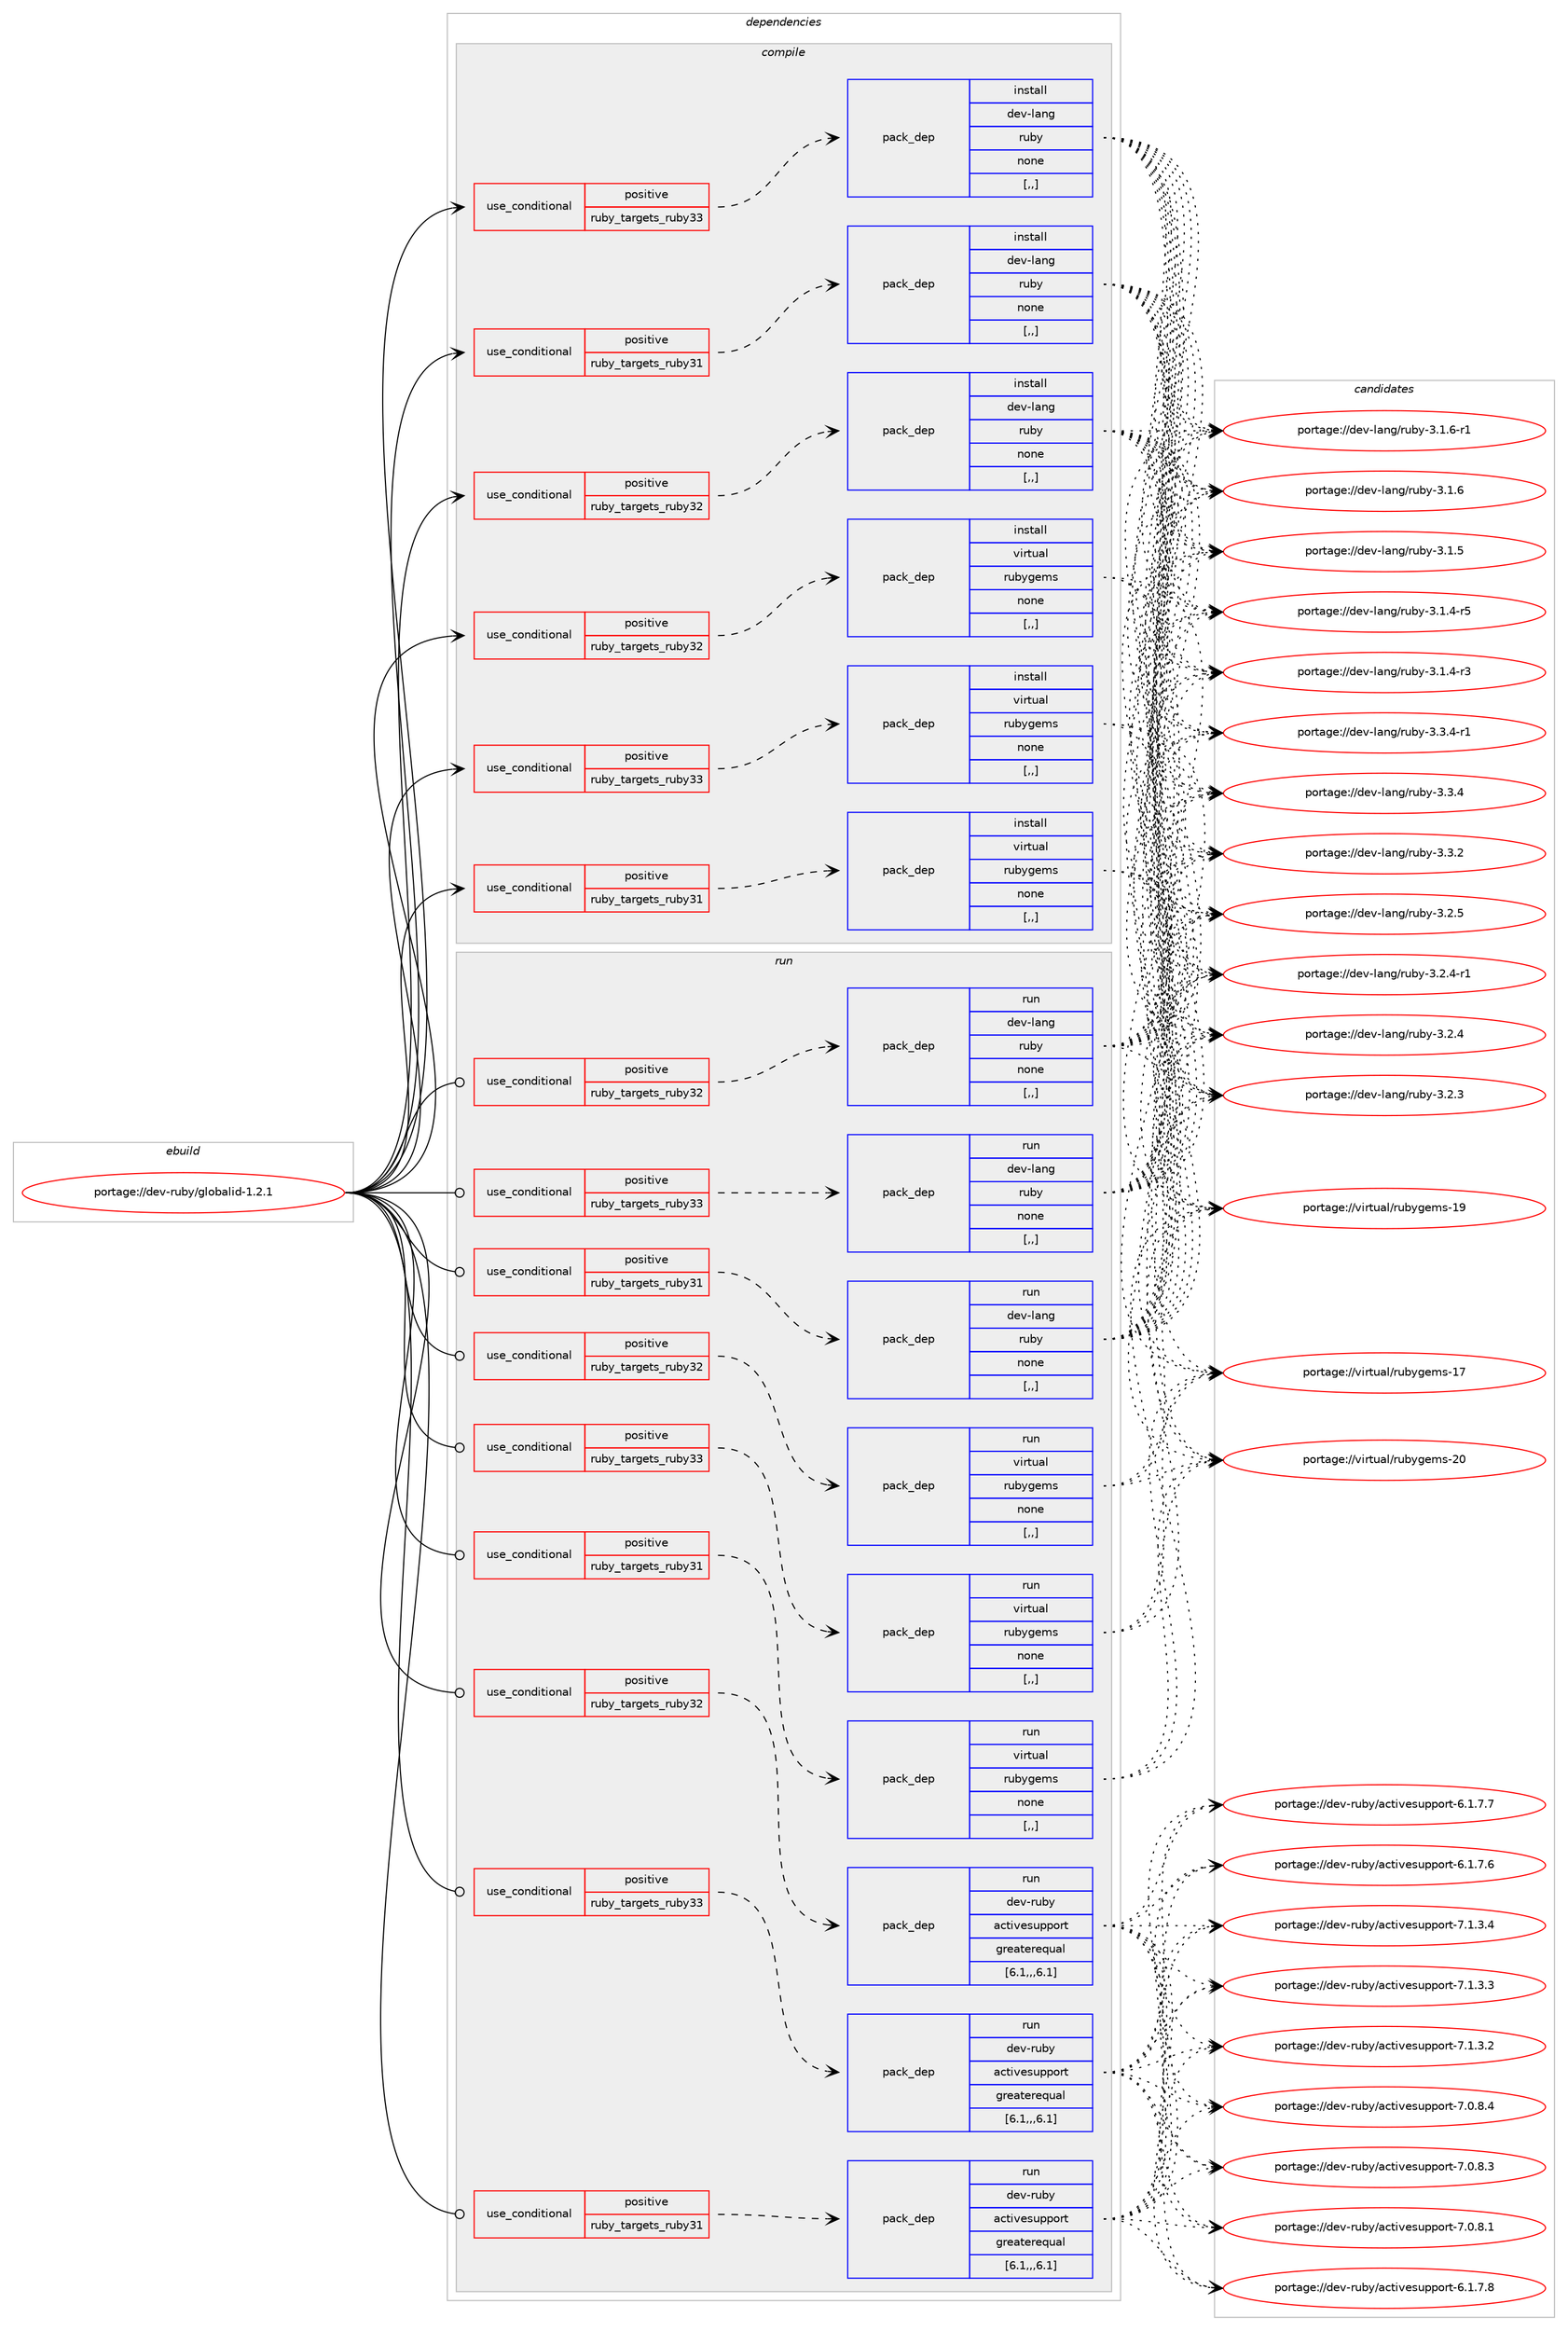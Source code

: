digraph prolog {

# *************
# Graph options
# *************

newrank=true;
concentrate=true;
compound=true;
graph [rankdir=LR,fontname=Helvetica,fontsize=10,ranksep=1.5];#, ranksep=2.5, nodesep=0.2];
edge  [arrowhead=vee];
node  [fontname=Helvetica,fontsize=10];

# **********
# The ebuild
# **********

subgraph cluster_leftcol {
color=gray;
label=<<i>ebuild</i>>;
id [label="portage://dev-ruby/globalid-1.2.1", color=red, width=4, href="../dev-ruby/globalid-1.2.1.svg"];
}

# ****************
# The dependencies
# ****************

subgraph cluster_midcol {
color=gray;
label=<<i>dependencies</i>>;
subgraph cluster_compile {
fillcolor="#eeeeee";
style=filled;
label=<<i>compile</i>>;
subgraph cond48316 {
dependency185042 [label=<<TABLE BORDER="0" CELLBORDER="1" CELLSPACING="0" CELLPADDING="4"><TR><TD ROWSPAN="3" CELLPADDING="10">use_conditional</TD></TR><TR><TD>positive</TD></TR><TR><TD>ruby_targets_ruby31</TD></TR></TABLE>>, shape=none, color=red];
subgraph pack135397 {
dependency185043 [label=<<TABLE BORDER="0" CELLBORDER="1" CELLSPACING="0" CELLPADDING="4" WIDTH="220"><TR><TD ROWSPAN="6" CELLPADDING="30">pack_dep</TD></TR><TR><TD WIDTH="110">install</TD></TR><TR><TD>dev-lang</TD></TR><TR><TD>ruby</TD></TR><TR><TD>none</TD></TR><TR><TD>[,,]</TD></TR></TABLE>>, shape=none, color=blue];
}
dependency185042:e -> dependency185043:w [weight=20,style="dashed",arrowhead="vee"];
}
id:e -> dependency185042:w [weight=20,style="solid",arrowhead="vee"];
subgraph cond48317 {
dependency185044 [label=<<TABLE BORDER="0" CELLBORDER="1" CELLSPACING="0" CELLPADDING="4"><TR><TD ROWSPAN="3" CELLPADDING="10">use_conditional</TD></TR><TR><TD>positive</TD></TR><TR><TD>ruby_targets_ruby31</TD></TR></TABLE>>, shape=none, color=red];
subgraph pack135398 {
dependency185045 [label=<<TABLE BORDER="0" CELLBORDER="1" CELLSPACING="0" CELLPADDING="4" WIDTH="220"><TR><TD ROWSPAN="6" CELLPADDING="30">pack_dep</TD></TR><TR><TD WIDTH="110">install</TD></TR><TR><TD>virtual</TD></TR><TR><TD>rubygems</TD></TR><TR><TD>none</TD></TR><TR><TD>[,,]</TD></TR></TABLE>>, shape=none, color=blue];
}
dependency185044:e -> dependency185045:w [weight=20,style="dashed",arrowhead="vee"];
}
id:e -> dependency185044:w [weight=20,style="solid",arrowhead="vee"];
subgraph cond48318 {
dependency185046 [label=<<TABLE BORDER="0" CELLBORDER="1" CELLSPACING="0" CELLPADDING="4"><TR><TD ROWSPAN="3" CELLPADDING="10">use_conditional</TD></TR><TR><TD>positive</TD></TR><TR><TD>ruby_targets_ruby32</TD></TR></TABLE>>, shape=none, color=red];
subgraph pack135399 {
dependency185047 [label=<<TABLE BORDER="0" CELLBORDER="1" CELLSPACING="0" CELLPADDING="4" WIDTH="220"><TR><TD ROWSPAN="6" CELLPADDING="30">pack_dep</TD></TR><TR><TD WIDTH="110">install</TD></TR><TR><TD>dev-lang</TD></TR><TR><TD>ruby</TD></TR><TR><TD>none</TD></TR><TR><TD>[,,]</TD></TR></TABLE>>, shape=none, color=blue];
}
dependency185046:e -> dependency185047:w [weight=20,style="dashed",arrowhead="vee"];
}
id:e -> dependency185046:w [weight=20,style="solid",arrowhead="vee"];
subgraph cond48319 {
dependency185048 [label=<<TABLE BORDER="0" CELLBORDER="1" CELLSPACING="0" CELLPADDING="4"><TR><TD ROWSPAN="3" CELLPADDING="10">use_conditional</TD></TR><TR><TD>positive</TD></TR><TR><TD>ruby_targets_ruby32</TD></TR></TABLE>>, shape=none, color=red];
subgraph pack135400 {
dependency185049 [label=<<TABLE BORDER="0" CELLBORDER="1" CELLSPACING="0" CELLPADDING="4" WIDTH="220"><TR><TD ROWSPAN="6" CELLPADDING="30">pack_dep</TD></TR><TR><TD WIDTH="110">install</TD></TR><TR><TD>virtual</TD></TR><TR><TD>rubygems</TD></TR><TR><TD>none</TD></TR><TR><TD>[,,]</TD></TR></TABLE>>, shape=none, color=blue];
}
dependency185048:e -> dependency185049:w [weight=20,style="dashed",arrowhead="vee"];
}
id:e -> dependency185048:w [weight=20,style="solid",arrowhead="vee"];
subgraph cond48320 {
dependency185050 [label=<<TABLE BORDER="0" CELLBORDER="1" CELLSPACING="0" CELLPADDING="4"><TR><TD ROWSPAN="3" CELLPADDING="10">use_conditional</TD></TR><TR><TD>positive</TD></TR><TR><TD>ruby_targets_ruby33</TD></TR></TABLE>>, shape=none, color=red];
subgraph pack135401 {
dependency185051 [label=<<TABLE BORDER="0" CELLBORDER="1" CELLSPACING="0" CELLPADDING="4" WIDTH="220"><TR><TD ROWSPAN="6" CELLPADDING="30">pack_dep</TD></TR><TR><TD WIDTH="110">install</TD></TR><TR><TD>dev-lang</TD></TR><TR><TD>ruby</TD></TR><TR><TD>none</TD></TR><TR><TD>[,,]</TD></TR></TABLE>>, shape=none, color=blue];
}
dependency185050:e -> dependency185051:w [weight=20,style="dashed",arrowhead="vee"];
}
id:e -> dependency185050:w [weight=20,style="solid",arrowhead="vee"];
subgraph cond48321 {
dependency185052 [label=<<TABLE BORDER="0" CELLBORDER="1" CELLSPACING="0" CELLPADDING="4"><TR><TD ROWSPAN="3" CELLPADDING="10">use_conditional</TD></TR><TR><TD>positive</TD></TR><TR><TD>ruby_targets_ruby33</TD></TR></TABLE>>, shape=none, color=red];
subgraph pack135402 {
dependency185053 [label=<<TABLE BORDER="0" CELLBORDER="1" CELLSPACING="0" CELLPADDING="4" WIDTH="220"><TR><TD ROWSPAN="6" CELLPADDING="30">pack_dep</TD></TR><TR><TD WIDTH="110">install</TD></TR><TR><TD>virtual</TD></TR><TR><TD>rubygems</TD></TR><TR><TD>none</TD></TR><TR><TD>[,,]</TD></TR></TABLE>>, shape=none, color=blue];
}
dependency185052:e -> dependency185053:w [weight=20,style="dashed",arrowhead="vee"];
}
id:e -> dependency185052:w [weight=20,style="solid",arrowhead="vee"];
}
subgraph cluster_compileandrun {
fillcolor="#eeeeee";
style=filled;
label=<<i>compile and run</i>>;
}
subgraph cluster_run {
fillcolor="#eeeeee";
style=filled;
label=<<i>run</i>>;
subgraph cond48322 {
dependency185054 [label=<<TABLE BORDER="0" CELLBORDER="1" CELLSPACING="0" CELLPADDING="4"><TR><TD ROWSPAN="3" CELLPADDING="10">use_conditional</TD></TR><TR><TD>positive</TD></TR><TR><TD>ruby_targets_ruby31</TD></TR></TABLE>>, shape=none, color=red];
subgraph pack135403 {
dependency185055 [label=<<TABLE BORDER="0" CELLBORDER="1" CELLSPACING="0" CELLPADDING="4" WIDTH="220"><TR><TD ROWSPAN="6" CELLPADDING="30">pack_dep</TD></TR><TR><TD WIDTH="110">run</TD></TR><TR><TD>dev-lang</TD></TR><TR><TD>ruby</TD></TR><TR><TD>none</TD></TR><TR><TD>[,,]</TD></TR></TABLE>>, shape=none, color=blue];
}
dependency185054:e -> dependency185055:w [weight=20,style="dashed",arrowhead="vee"];
}
id:e -> dependency185054:w [weight=20,style="solid",arrowhead="odot"];
subgraph cond48323 {
dependency185056 [label=<<TABLE BORDER="0" CELLBORDER="1" CELLSPACING="0" CELLPADDING="4"><TR><TD ROWSPAN="3" CELLPADDING="10">use_conditional</TD></TR><TR><TD>positive</TD></TR><TR><TD>ruby_targets_ruby31</TD></TR></TABLE>>, shape=none, color=red];
subgraph pack135404 {
dependency185057 [label=<<TABLE BORDER="0" CELLBORDER="1" CELLSPACING="0" CELLPADDING="4" WIDTH="220"><TR><TD ROWSPAN="6" CELLPADDING="30">pack_dep</TD></TR><TR><TD WIDTH="110">run</TD></TR><TR><TD>dev-ruby</TD></TR><TR><TD>activesupport</TD></TR><TR><TD>greaterequal</TD></TR><TR><TD>[6.1,,,6.1]</TD></TR></TABLE>>, shape=none, color=blue];
}
dependency185056:e -> dependency185057:w [weight=20,style="dashed",arrowhead="vee"];
}
id:e -> dependency185056:w [weight=20,style="solid",arrowhead="odot"];
subgraph cond48324 {
dependency185058 [label=<<TABLE BORDER="0" CELLBORDER="1" CELLSPACING="0" CELLPADDING="4"><TR><TD ROWSPAN="3" CELLPADDING="10">use_conditional</TD></TR><TR><TD>positive</TD></TR><TR><TD>ruby_targets_ruby31</TD></TR></TABLE>>, shape=none, color=red];
subgraph pack135405 {
dependency185059 [label=<<TABLE BORDER="0" CELLBORDER="1" CELLSPACING="0" CELLPADDING="4" WIDTH="220"><TR><TD ROWSPAN="6" CELLPADDING="30">pack_dep</TD></TR><TR><TD WIDTH="110">run</TD></TR><TR><TD>virtual</TD></TR><TR><TD>rubygems</TD></TR><TR><TD>none</TD></TR><TR><TD>[,,]</TD></TR></TABLE>>, shape=none, color=blue];
}
dependency185058:e -> dependency185059:w [weight=20,style="dashed",arrowhead="vee"];
}
id:e -> dependency185058:w [weight=20,style="solid",arrowhead="odot"];
subgraph cond48325 {
dependency185060 [label=<<TABLE BORDER="0" CELLBORDER="1" CELLSPACING="0" CELLPADDING="4"><TR><TD ROWSPAN="3" CELLPADDING="10">use_conditional</TD></TR><TR><TD>positive</TD></TR><TR><TD>ruby_targets_ruby32</TD></TR></TABLE>>, shape=none, color=red];
subgraph pack135406 {
dependency185061 [label=<<TABLE BORDER="0" CELLBORDER="1" CELLSPACING="0" CELLPADDING="4" WIDTH="220"><TR><TD ROWSPAN="6" CELLPADDING="30">pack_dep</TD></TR><TR><TD WIDTH="110">run</TD></TR><TR><TD>dev-lang</TD></TR><TR><TD>ruby</TD></TR><TR><TD>none</TD></TR><TR><TD>[,,]</TD></TR></TABLE>>, shape=none, color=blue];
}
dependency185060:e -> dependency185061:w [weight=20,style="dashed",arrowhead="vee"];
}
id:e -> dependency185060:w [weight=20,style="solid",arrowhead="odot"];
subgraph cond48326 {
dependency185062 [label=<<TABLE BORDER="0" CELLBORDER="1" CELLSPACING="0" CELLPADDING="4"><TR><TD ROWSPAN="3" CELLPADDING="10">use_conditional</TD></TR><TR><TD>positive</TD></TR><TR><TD>ruby_targets_ruby32</TD></TR></TABLE>>, shape=none, color=red];
subgraph pack135407 {
dependency185063 [label=<<TABLE BORDER="0" CELLBORDER="1" CELLSPACING="0" CELLPADDING="4" WIDTH="220"><TR><TD ROWSPAN="6" CELLPADDING="30">pack_dep</TD></TR><TR><TD WIDTH="110">run</TD></TR><TR><TD>dev-ruby</TD></TR><TR><TD>activesupport</TD></TR><TR><TD>greaterequal</TD></TR><TR><TD>[6.1,,,6.1]</TD></TR></TABLE>>, shape=none, color=blue];
}
dependency185062:e -> dependency185063:w [weight=20,style="dashed",arrowhead="vee"];
}
id:e -> dependency185062:w [weight=20,style="solid",arrowhead="odot"];
subgraph cond48327 {
dependency185064 [label=<<TABLE BORDER="0" CELLBORDER="1" CELLSPACING="0" CELLPADDING="4"><TR><TD ROWSPAN="3" CELLPADDING="10">use_conditional</TD></TR><TR><TD>positive</TD></TR><TR><TD>ruby_targets_ruby32</TD></TR></TABLE>>, shape=none, color=red];
subgraph pack135408 {
dependency185065 [label=<<TABLE BORDER="0" CELLBORDER="1" CELLSPACING="0" CELLPADDING="4" WIDTH="220"><TR><TD ROWSPAN="6" CELLPADDING="30">pack_dep</TD></TR><TR><TD WIDTH="110">run</TD></TR><TR><TD>virtual</TD></TR><TR><TD>rubygems</TD></TR><TR><TD>none</TD></TR><TR><TD>[,,]</TD></TR></TABLE>>, shape=none, color=blue];
}
dependency185064:e -> dependency185065:w [weight=20,style="dashed",arrowhead="vee"];
}
id:e -> dependency185064:w [weight=20,style="solid",arrowhead="odot"];
subgraph cond48328 {
dependency185066 [label=<<TABLE BORDER="0" CELLBORDER="1" CELLSPACING="0" CELLPADDING="4"><TR><TD ROWSPAN="3" CELLPADDING="10">use_conditional</TD></TR><TR><TD>positive</TD></TR><TR><TD>ruby_targets_ruby33</TD></TR></TABLE>>, shape=none, color=red];
subgraph pack135409 {
dependency185067 [label=<<TABLE BORDER="0" CELLBORDER="1" CELLSPACING="0" CELLPADDING="4" WIDTH="220"><TR><TD ROWSPAN="6" CELLPADDING="30">pack_dep</TD></TR><TR><TD WIDTH="110">run</TD></TR><TR><TD>dev-lang</TD></TR><TR><TD>ruby</TD></TR><TR><TD>none</TD></TR><TR><TD>[,,]</TD></TR></TABLE>>, shape=none, color=blue];
}
dependency185066:e -> dependency185067:w [weight=20,style="dashed",arrowhead="vee"];
}
id:e -> dependency185066:w [weight=20,style="solid",arrowhead="odot"];
subgraph cond48329 {
dependency185068 [label=<<TABLE BORDER="0" CELLBORDER="1" CELLSPACING="0" CELLPADDING="4"><TR><TD ROWSPAN="3" CELLPADDING="10">use_conditional</TD></TR><TR><TD>positive</TD></TR><TR><TD>ruby_targets_ruby33</TD></TR></TABLE>>, shape=none, color=red];
subgraph pack135410 {
dependency185069 [label=<<TABLE BORDER="0" CELLBORDER="1" CELLSPACING="0" CELLPADDING="4" WIDTH="220"><TR><TD ROWSPAN="6" CELLPADDING="30">pack_dep</TD></TR><TR><TD WIDTH="110">run</TD></TR><TR><TD>dev-ruby</TD></TR><TR><TD>activesupport</TD></TR><TR><TD>greaterequal</TD></TR><TR><TD>[6.1,,,6.1]</TD></TR></TABLE>>, shape=none, color=blue];
}
dependency185068:e -> dependency185069:w [weight=20,style="dashed",arrowhead="vee"];
}
id:e -> dependency185068:w [weight=20,style="solid",arrowhead="odot"];
subgraph cond48330 {
dependency185070 [label=<<TABLE BORDER="0" CELLBORDER="1" CELLSPACING="0" CELLPADDING="4"><TR><TD ROWSPAN="3" CELLPADDING="10">use_conditional</TD></TR><TR><TD>positive</TD></TR><TR><TD>ruby_targets_ruby33</TD></TR></TABLE>>, shape=none, color=red];
subgraph pack135411 {
dependency185071 [label=<<TABLE BORDER="0" CELLBORDER="1" CELLSPACING="0" CELLPADDING="4" WIDTH="220"><TR><TD ROWSPAN="6" CELLPADDING="30">pack_dep</TD></TR><TR><TD WIDTH="110">run</TD></TR><TR><TD>virtual</TD></TR><TR><TD>rubygems</TD></TR><TR><TD>none</TD></TR><TR><TD>[,,]</TD></TR></TABLE>>, shape=none, color=blue];
}
dependency185070:e -> dependency185071:w [weight=20,style="dashed",arrowhead="vee"];
}
id:e -> dependency185070:w [weight=20,style="solid",arrowhead="odot"];
}
}

# **************
# The candidates
# **************

subgraph cluster_choices {
rank=same;
color=gray;
label=<<i>candidates</i>>;

subgraph choice135397 {
color=black;
nodesep=1;
choice100101118451089711010347114117981214551465146524511449 [label="portage://dev-lang/ruby-3.3.4-r1", color=red, width=4,href="../dev-lang/ruby-3.3.4-r1.svg"];
choice10010111845108971101034711411798121455146514652 [label="portage://dev-lang/ruby-3.3.4", color=red, width=4,href="../dev-lang/ruby-3.3.4.svg"];
choice10010111845108971101034711411798121455146514650 [label="portage://dev-lang/ruby-3.3.2", color=red, width=4,href="../dev-lang/ruby-3.3.2.svg"];
choice10010111845108971101034711411798121455146504653 [label="portage://dev-lang/ruby-3.2.5", color=red, width=4,href="../dev-lang/ruby-3.2.5.svg"];
choice100101118451089711010347114117981214551465046524511449 [label="portage://dev-lang/ruby-3.2.4-r1", color=red, width=4,href="../dev-lang/ruby-3.2.4-r1.svg"];
choice10010111845108971101034711411798121455146504652 [label="portage://dev-lang/ruby-3.2.4", color=red, width=4,href="../dev-lang/ruby-3.2.4.svg"];
choice10010111845108971101034711411798121455146504651 [label="portage://dev-lang/ruby-3.2.3", color=red, width=4,href="../dev-lang/ruby-3.2.3.svg"];
choice100101118451089711010347114117981214551464946544511449 [label="portage://dev-lang/ruby-3.1.6-r1", color=red, width=4,href="../dev-lang/ruby-3.1.6-r1.svg"];
choice10010111845108971101034711411798121455146494654 [label="portage://dev-lang/ruby-3.1.6", color=red, width=4,href="../dev-lang/ruby-3.1.6.svg"];
choice10010111845108971101034711411798121455146494653 [label="portage://dev-lang/ruby-3.1.5", color=red, width=4,href="../dev-lang/ruby-3.1.5.svg"];
choice100101118451089711010347114117981214551464946524511453 [label="portage://dev-lang/ruby-3.1.4-r5", color=red, width=4,href="../dev-lang/ruby-3.1.4-r5.svg"];
choice100101118451089711010347114117981214551464946524511451 [label="portage://dev-lang/ruby-3.1.4-r3", color=red, width=4,href="../dev-lang/ruby-3.1.4-r3.svg"];
dependency185043:e -> choice100101118451089711010347114117981214551465146524511449:w [style=dotted,weight="100"];
dependency185043:e -> choice10010111845108971101034711411798121455146514652:w [style=dotted,weight="100"];
dependency185043:e -> choice10010111845108971101034711411798121455146514650:w [style=dotted,weight="100"];
dependency185043:e -> choice10010111845108971101034711411798121455146504653:w [style=dotted,weight="100"];
dependency185043:e -> choice100101118451089711010347114117981214551465046524511449:w [style=dotted,weight="100"];
dependency185043:e -> choice10010111845108971101034711411798121455146504652:w [style=dotted,weight="100"];
dependency185043:e -> choice10010111845108971101034711411798121455146504651:w [style=dotted,weight="100"];
dependency185043:e -> choice100101118451089711010347114117981214551464946544511449:w [style=dotted,weight="100"];
dependency185043:e -> choice10010111845108971101034711411798121455146494654:w [style=dotted,weight="100"];
dependency185043:e -> choice10010111845108971101034711411798121455146494653:w [style=dotted,weight="100"];
dependency185043:e -> choice100101118451089711010347114117981214551464946524511453:w [style=dotted,weight="100"];
dependency185043:e -> choice100101118451089711010347114117981214551464946524511451:w [style=dotted,weight="100"];
}
subgraph choice135398 {
color=black;
nodesep=1;
choice118105114116117971084711411798121103101109115455048 [label="portage://virtual/rubygems-20", color=red, width=4,href="../virtual/rubygems-20.svg"];
choice118105114116117971084711411798121103101109115454957 [label="portage://virtual/rubygems-19", color=red, width=4,href="../virtual/rubygems-19.svg"];
choice118105114116117971084711411798121103101109115454955 [label="portage://virtual/rubygems-17", color=red, width=4,href="../virtual/rubygems-17.svg"];
dependency185045:e -> choice118105114116117971084711411798121103101109115455048:w [style=dotted,weight="100"];
dependency185045:e -> choice118105114116117971084711411798121103101109115454957:w [style=dotted,weight="100"];
dependency185045:e -> choice118105114116117971084711411798121103101109115454955:w [style=dotted,weight="100"];
}
subgraph choice135399 {
color=black;
nodesep=1;
choice100101118451089711010347114117981214551465146524511449 [label="portage://dev-lang/ruby-3.3.4-r1", color=red, width=4,href="../dev-lang/ruby-3.3.4-r1.svg"];
choice10010111845108971101034711411798121455146514652 [label="portage://dev-lang/ruby-3.3.4", color=red, width=4,href="../dev-lang/ruby-3.3.4.svg"];
choice10010111845108971101034711411798121455146514650 [label="portage://dev-lang/ruby-3.3.2", color=red, width=4,href="../dev-lang/ruby-3.3.2.svg"];
choice10010111845108971101034711411798121455146504653 [label="portage://dev-lang/ruby-3.2.5", color=red, width=4,href="../dev-lang/ruby-3.2.5.svg"];
choice100101118451089711010347114117981214551465046524511449 [label="portage://dev-lang/ruby-3.2.4-r1", color=red, width=4,href="../dev-lang/ruby-3.2.4-r1.svg"];
choice10010111845108971101034711411798121455146504652 [label="portage://dev-lang/ruby-3.2.4", color=red, width=4,href="../dev-lang/ruby-3.2.4.svg"];
choice10010111845108971101034711411798121455146504651 [label="portage://dev-lang/ruby-3.2.3", color=red, width=4,href="../dev-lang/ruby-3.2.3.svg"];
choice100101118451089711010347114117981214551464946544511449 [label="portage://dev-lang/ruby-3.1.6-r1", color=red, width=4,href="../dev-lang/ruby-3.1.6-r1.svg"];
choice10010111845108971101034711411798121455146494654 [label="portage://dev-lang/ruby-3.1.6", color=red, width=4,href="../dev-lang/ruby-3.1.6.svg"];
choice10010111845108971101034711411798121455146494653 [label="portage://dev-lang/ruby-3.1.5", color=red, width=4,href="../dev-lang/ruby-3.1.5.svg"];
choice100101118451089711010347114117981214551464946524511453 [label="portage://dev-lang/ruby-3.1.4-r5", color=red, width=4,href="../dev-lang/ruby-3.1.4-r5.svg"];
choice100101118451089711010347114117981214551464946524511451 [label="portage://dev-lang/ruby-3.1.4-r3", color=red, width=4,href="../dev-lang/ruby-3.1.4-r3.svg"];
dependency185047:e -> choice100101118451089711010347114117981214551465146524511449:w [style=dotted,weight="100"];
dependency185047:e -> choice10010111845108971101034711411798121455146514652:w [style=dotted,weight="100"];
dependency185047:e -> choice10010111845108971101034711411798121455146514650:w [style=dotted,weight="100"];
dependency185047:e -> choice10010111845108971101034711411798121455146504653:w [style=dotted,weight="100"];
dependency185047:e -> choice100101118451089711010347114117981214551465046524511449:w [style=dotted,weight="100"];
dependency185047:e -> choice10010111845108971101034711411798121455146504652:w [style=dotted,weight="100"];
dependency185047:e -> choice10010111845108971101034711411798121455146504651:w [style=dotted,weight="100"];
dependency185047:e -> choice100101118451089711010347114117981214551464946544511449:w [style=dotted,weight="100"];
dependency185047:e -> choice10010111845108971101034711411798121455146494654:w [style=dotted,weight="100"];
dependency185047:e -> choice10010111845108971101034711411798121455146494653:w [style=dotted,weight="100"];
dependency185047:e -> choice100101118451089711010347114117981214551464946524511453:w [style=dotted,weight="100"];
dependency185047:e -> choice100101118451089711010347114117981214551464946524511451:w [style=dotted,weight="100"];
}
subgraph choice135400 {
color=black;
nodesep=1;
choice118105114116117971084711411798121103101109115455048 [label="portage://virtual/rubygems-20", color=red, width=4,href="../virtual/rubygems-20.svg"];
choice118105114116117971084711411798121103101109115454957 [label="portage://virtual/rubygems-19", color=red, width=4,href="../virtual/rubygems-19.svg"];
choice118105114116117971084711411798121103101109115454955 [label="portage://virtual/rubygems-17", color=red, width=4,href="../virtual/rubygems-17.svg"];
dependency185049:e -> choice118105114116117971084711411798121103101109115455048:w [style=dotted,weight="100"];
dependency185049:e -> choice118105114116117971084711411798121103101109115454957:w [style=dotted,weight="100"];
dependency185049:e -> choice118105114116117971084711411798121103101109115454955:w [style=dotted,weight="100"];
}
subgraph choice135401 {
color=black;
nodesep=1;
choice100101118451089711010347114117981214551465146524511449 [label="portage://dev-lang/ruby-3.3.4-r1", color=red, width=4,href="../dev-lang/ruby-3.3.4-r1.svg"];
choice10010111845108971101034711411798121455146514652 [label="portage://dev-lang/ruby-3.3.4", color=red, width=4,href="../dev-lang/ruby-3.3.4.svg"];
choice10010111845108971101034711411798121455146514650 [label="portage://dev-lang/ruby-3.3.2", color=red, width=4,href="../dev-lang/ruby-3.3.2.svg"];
choice10010111845108971101034711411798121455146504653 [label="portage://dev-lang/ruby-3.2.5", color=red, width=4,href="../dev-lang/ruby-3.2.5.svg"];
choice100101118451089711010347114117981214551465046524511449 [label="portage://dev-lang/ruby-3.2.4-r1", color=red, width=4,href="../dev-lang/ruby-3.2.4-r1.svg"];
choice10010111845108971101034711411798121455146504652 [label="portage://dev-lang/ruby-3.2.4", color=red, width=4,href="../dev-lang/ruby-3.2.4.svg"];
choice10010111845108971101034711411798121455146504651 [label="portage://dev-lang/ruby-3.2.3", color=red, width=4,href="../dev-lang/ruby-3.2.3.svg"];
choice100101118451089711010347114117981214551464946544511449 [label="portage://dev-lang/ruby-3.1.6-r1", color=red, width=4,href="../dev-lang/ruby-3.1.6-r1.svg"];
choice10010111845108971101034711411798121455146494654 [label="portage://dev-lang/ruby-3.1.6", color=red, width=4,href="../dev-lang/ruby-3.1.6.svg"];
choice10010111845108971101034711411798121455146494653 [label="portage://dev-lang/ruby-3.1.5", color=red, width=4,href="../dev-lang/ruby-3.1.5.svg"];
choice100101118451089711010347114117981214551464946524511453 [label="portage://dev-lang/ruby-3.1.4-r5", color=red, width=4,href="../dev-lang/ruby-3.1.4-r5.svg"];
choice100101118451089711010347114117981214551464946524511451 [label="portage://dev-lang/ruby-3.1.4-r3", color=red, width=4,href="../dev-lang/ruby-3.1.4-r3.svg"];
dependency185051:e -> choice100101118451089711010347114117981214551465146524511449:w [style=dotted,weight="100"];
dependency185051:e -> choice10010111845108971101034711411798121455146514652:w [style=dotted,weight="100"];
dependency185051:e -> choice10010111845108971101034711411798121455146514650:w [style=dotted,weight="100"];
dependency185051:e -> choice10010111845108971101034711411798121455146504653:w [style=dotted,weight="100"];
dependency185051:e -> choice100101118451089711010347114117981214551465046524511449:w [style=dotted,weight="100"];
dependency185051:e -> choice10010111845108971101034711411798121455146504652:w [style=dotted,weight="100"];
dependency185051:e -> choice10010111845108971101034711411798121455146504651:w [style=dotted,weight="100"];
dependency185051:e -> choice100101118451089711010347114117981214551464946544511449:w [style=dotted,weight="100"];
dependency185051:e -> choice10010111845108971101034711411798121455146494654:w [style=dotted,weight="100"];
dependency185051:e -> choice10010111845108971101034711411798121455146494653:w [style=dotted,weight="100"];
dependency185051:e -> choice100101118451089711010347114117981214551464946524511453:w [style=dotted,weight="100"];
dependency185051:e -> choice100101118451089711010347114117981214551464946524511451:w [style=dotted,weight="100"];
}
subgraph choice135402 {
color=black;
nodesep=1;
choice118105114116117971084711411798121103101109115455048 [label="portage://virtual/rubygems-20", color=red, width=4,href="../virtual/rubygems-20.svg"];
choice118105114116117971084711411798121103101109115454957 [label="portage://virtual/rubygems-19", color=red, width=4,href="../virtual/rubygems-19.svg"];
choice118105114116117971084711411798121103101109115454955 [label="portage://virtual/rubygems-17", color=red, width=4,href="../virtual/rubygems-17.svg"];
dependency185053:e -> choice118105114116117971084711411798121103101109115455048:w [style=dotted,weight="100"];
dependency185053:e -> choice118105114116117971084711411798121103101109115454957:w [style=dotted,weight="100"];
dependency185053:e -> choice118105114116117971084711411798121103101109115454955:w [style=dotted,weight="100"];
}
subgraph choice135403 {
color=black;
nodesep=1;
choice100101118451089711010347114117981214551465146524511449 [label="portage://dev-lang/ruby-3.3.4-r1", color=red, width=4,href="../dev-lang/ruby-3.3.4-r1.svg"];
choice10010111845108971101034711411798121455146514652 [label="portage://dev-lang/ruby-3.3.4", color=red, width=4,href="../dev-lang/ruby-3.3.4.svg"];
choice10010111845108971101034711411798121455146514650 [label="portage://dev-lang/ruby-3.3.2", color=red, width=4,href="../dev-lang/ruby-3.3.2.svg"];
choice10010111845108971101034711411798121455146504653 [label="portage://dev-lang/ruby-3.2.5", color=red, width=4,href="../dev-lang/ruby-3.2.5.svg"];
choice100101118451089711010347114117981214551465046524511449 [label="portage://dev-lang/ruby-3.2.4-r1", color=red, width=4,href="../dev-lang/ruby-3.2.4-r1.svg"];
choice10010111845108971101034711411798121455146504652 [label="portage://dev-lang/ruby-3.2.4", color=red, width=4,href="../dev-lang/ruby-3.2.4.svg"];
choice10010111845108971101034711411798121455146504651 [label="portage://dev-lang/ruby-3.2.3", color=red, width=4,href="../dev-lang/ruby-3.2.3.svg"];
choice100101118451089711010347114117981214551464946544511449 [label="portage://dev-lang/ruby-3.1.6-r1", color=red, width=4,href="../dev-lang/ruby-3.1.6-r1.svg"];
choice10010111845108971101034711411798121455146494654 [label="portage://dev-lang/ruby-3.1.6", color=red, width=4,href="../dev-lang/ruby-3.1.6.svg"];
choice10010111845108971101034711411798121455146494653 [label="portage://dev-lang/ruby-3.1.5", color=red, width=4,href="../dev-lang/ruby-3.1.5.svg"];
choice100101118451089711010347114117981214551464946524511453 [label="portage://dev-lang/ruby-3.1.4-r5", color=red, width=4,href="../dev-lang/ruby-3.1.4-r5.svg"];
choice100101118451089711010347114117981214551464946524511451 [label="portage://dev-lang/ruby-3.1.4-r3", color=red, width=4,href="../dev-lang/ruby-3.1.4-r3.svg"];
dependency185055:e -> choice100101118451089711010347114117981214551465146524511449:w [style=dotted,weight="100"];
dependency185055:e -> choice10010111845108971101034711411798121455146514652:w [style=dotted,weight="100"];
dependency185055:e -> choice10010111845108971101034711411798121455146514650:w [style=dotted,weight="100"];
dependency185055:e -> choice10010111845108971101034711411798121455146504653:w [style=dotted,weight="100"];
dependency185055:e -> choice100101118451089711010347114117981214551465046524511449:w [style=dotted,weight="100"];
dependency185055:e -> choice10010111845108971101034711411798121455146504652:w [style=dotted,weight="100"];
dependency185055:e -> choice10010111845108971101034711411798121455146504651:w [style=dotted,weight="100"];
dependency185055:e -> choice100101118451089711010347114117981214551464946544511449:w [style=dotted,weight="100"];
dependency185055:e -> choice10010111845108971101034711411798121455146494654:w [style=dotted,weight="100"];
dependency185055:e -> choice10010111845108971101034711411798121455146494653:w [style=dotted,weight="100"];
dependency185055:e -> choice100101118451089711010347114117981214551464946524511453:w [style=dotted,weight="100"];
dependency185055:e -> choice100101118451089711010347114117981214551464946524511451:w [style=dotted,weight="100"];
}
subgraph choice135404 {
color=black;
nodesep=1;
choice10010111845114117981214797991161051181011151171121121111141164555464946514652 [label="portage://dev-ruby/activesupport-7.1.3.4", color=red, width=4,href="../dev-ruby/activesupport-7.1.3.4.svg"];
choice10010111845114117981214797991161051181011151171121121111141164555464946514651 [label="portage://dev-ruby/activesupport-7.1.3.3", color=red, width=4,href="../dev-ruby/activesupport-7.1.3.3.svg"];
choice10010111845114117981214797991161051181011151171121121111141164555464946514650 [label="portage://dev-ruby/activesupport-7.1.3.2", color=red, width=4,href="../dev-ruby/activesupport-7.1.3.2.svg"];
choice10010111845114117981214797991161051181011151171121121111141164555464846564652 [label="portage://dev-ruby/activesupport-7.0.8.4", color=red, width=4,href="../dev-ruby/activesupport-7.0.8.4.svg"];
choice10010111845114117981214797991161051181011151171121121111141164555464846564651 [label="portage://dev-ruby/activesupport-7.0.8.3", color=red, width=4,href="../dev-ruby/activesupport-7.0.8.3.svg"];
choice10010111845114117981214797991161051181011151171121121111141164555464846564649 [label="portage://dev-ruby/activesupport-7.0.8.1", color=red, width=4,href="../dev-ruby/activesupport-7.0.8.1.svg"];
choice10010111845114117981214797991161051181011151171121121111141164554464946554656 [label="portage://dev-ruby/activesupport-6.1.7.8", color=red, width=4,href="../dev-ruby/activesupport-6.1.7.8.svg"];
choice10010111845114117981214797991161051181011151171121121111141164554464946554655 [label="portage://dev-ruby/activesupport-6.1.7.7", color=red, width=4,href="../dev-ruby/activesupport-6.1.7.7.svg"];
choice10010111845114117981214797991161051181011151171121121111141164554464946554654 [label="portage://dev-ruby/activesupport-6.1.7.6", color=red, width=4,href="../dev-ruby/activesupport-6.1.7.6.svg"];
dependency185057:e -> choice10010111845114117981214797991161051181011151171121121111141164555464946514652:w [style=dotted,weight="100"];
dependency185057:e -> choice10010111845114117981214797991161051181011151171121121111141164555464946514651:w [style=dotted,weight="100"];
dependency185057:e -> choice10010111845114117981214797991161051181011151171121121111141164555464946514650:w [style=dotted,weight="100"];
dependency185057:e -> choice10010111845114117981214797991161051181011151171121121111141164555464846564652:w [style=dotted,weight="100"];
dependency185057:e -> choice10010111845114117981214797991161051181011151171121121111141164555464846564651:w [style=dotted,weight="100"];
dependency185057:e -> choice10010111845114117981214797991161051181011151171121121111141164555464846564649:w [style=dotted,weight="100"];
dependency185057:e -> choice10010111845114117981214797991161051181011151171121121111141164554464946554656:w [style=dotted,weight="100"];
dependency185057:e -> choice10010111845114117981214797991161051181011151171121121111141164554464946554655:w [style=dotted,weight="100"];
dependency185057:e -> choice10010111845114117981214797991161051181011151171121121111141164554464946554654:w [style=dotted,weight="100"];
}
subgraph choice135405 {
color=black;
nodesep=1;
choice118105114116117971084711411798121103101109115455048 [label="portage://virtual/rubygems-20", color=red, width=4,href="../virtual/rubygems-20.svg"];
choice118105114116117971084711411798121103101109115454957 [label="portage://virtual/rubygems-19", color=red, width=4,href="../virtual/rubygems-19.svg"];
choice118105114116117971084711411798121103101109115454955 [label="portage://virtual/rubygems-17", color=red, width=4,href="../virtual/rubygems-17.svg"];
dependency185059:e -> choice118105114116117971084711411798121103101109115455048:w [style=dotted,weight="100"];
dependency185059:e -> choice118105114116117971084711411798121103101109115454957:w [style=dotted,weight="100"];
dependency185059:e -> choice118105114116117971084711411798121103101109115454955:w [style=dotted,weight="100"];
}
subgraph choice135406 {
color=black;
nodesep=1;
choice100101118451089711010347114117981214551465146524511449 [label="portage://dev-lang/ruby-3.3.4-r1", color=red, width=4,href="../dev-lang/ruby-3.3.4-r1.svg"];
choice10010111845108971101034711411798121455146514652 [label="portage://dev-lang/ruby-3.3.4", color=red, width=4,href="../dev-lang/ruby-3.3.4.svg"];
choice10010111845108971101034711411798121455146514650 [label="portage://dev-lang/ruby-3.3.2", color=red, width=4,href="../dev-lang/ruby-3.3.2.svg"];
choice10010111845108971101034711411798121455146504653 [label="portage://dev-lang/ruby-3.2.5", color=red, width=4,href="../dev-lang/ruby-3.2.5.svg"];
choice100101118451089711010347114117981214551465046524511449 [label="portage://dev-lang/ruby-3.2.4-r1", color=red, width=4,href="../dev-lang/ruby-3.2.4-r1.svg"];
choice10010111845108971101034711411798121455146504652 [label="portage://dev-lang/ruby-3.2.4", color=red, width=4,href="../dev-lang/ruby-3.2.4.svg"];
choice10010111845108971101034711411798121455146504651 [label="portage://dev-lang/ruby-3.2.3", color=red, width=4,href="../dev-lang/ruby-3.2.3.svg"];
choice100101118451089711010347114117981214551464946544511449 [label="portage://dev-lang/ruby-3.1.6-r1", color=red, width=4,href="../dev-lang/ruby-3.1.6-r1.svg"];
choice10010111845108971101034711411798121455146494654 [label="portage://dev-lang/ruby-3.1.6", color=red, width=4,href="../dev-lang/ruby-3.1.6.svg"];
choice10010111845108971101034711411798121455146494653 [label="portage://dev-lang/ruby-3.1.5", color=red, width=4,href="../dev-lang/ruby-3.1.5.svg"];
choice100101118451089711010347114117981214551464946524511453 [label="portage://dev-lang/ruby-3.1.4-r5", color=red, width=4,href="../dev-lang/ruby-3.1.4-r5.svg"];
choice100101118451089711010347114117981214551464946524511451 [label="portage://dev-lang/ruby-3.1.4-r3", color=red, width=4,href="../dev-lang/ruby-3.1.4-r3.svg"];
dependency185061:e -> choice100101118451089711010347114117981214551465146524511449:w [style=dotted,weight="100"];
dependency185061:e -> choice10010111845108971101034711411798121455146514652:w [style=dotted,weight="100"];
dependency185061:e -> choice10010111845108971101034711411798121455146514650:w [style=dotted,weight="100"];
dependency185061:e -> choice10010111845108971101034711411798121455146504653:w [style=dotted,weight="100"];
dependency185061:e -> choice100101118451089711010347114117981214551465046524511449:w [style=dotted,weight="100"];
dependency185061:e -> choice10010111845108971101034711411798121455146504652:w [style=dotted,weight="100"];
dependency185061:e -> choice10010111845108971101034711411798121455146504651:w [style=dotted,weight="100"];
dependency185061:e -> choice100101118451089711010347114117981214551464946544511449:w [style=dotted,weight="100"];
dependency185061:e -> choice10010111845108971101034711411798121455146494654:w [style=dotted,weight="100"];
dependency185061:e -> choice10010111845108971101034711411798121455146494653:w [style=dotted,weight="100"];
dependency185061:e -> choice100101118451089711010347114117981214551464946524511453:w [style=dotted,weight="100"];
dependency185061:e -> choice100101118451089711010347114117981214551464946524511451:w [style=dotted,weight="100"];
}
subgraph choice135407 {
color=black;
nodesep=1;
choice10010111845114117981214797991161051181011151171121121111141164555464946514652 [label="portage://dev-ruby/activesupport-7.1.3.4", color=red, width=4,href="../dev-ruby/activesupport-7.1.3.4.svg"];
choice10010111845114117981214797991161051181011151171121121111141164555464946514651 [label="portage://dev-ruby/activesupport-7.1.3.3", color=red, width=4,href="../dev-ruby/activesupport-7.1.3.3.svg"];
choice10010111845114117981214797991161051181011151171121121111141164555464946514650 [label="portage://dev-ruby/activesupport-7.1.3.2", color=red, width=4,href="../dev-ruby/activesupport-7.1.3.2.svg"];
choice10010111845114117981214797991161051181011151171121121111141164555464846564652 [label="portage://dev-ruby/activesupport-7.0.8.4", color=red, width=4,href="../dev-ruby/activesupport-7.0.8.4.svg"];
choice10010111845114117981214797991161051181011151171121121111141164555464846564651 [label="portage://dev-ruby/activesupport-7.0.8.3", color=red, width=4,href="../dev-ruby/activesupport-7.0.8.3.svg"];
choice10010111845114117981214797991161051181011151171121121111141164555464846564649 [label="portage://dev-ruby/activesupport-7.0.8.1", color=red, width=4,href="../dev-ruby/activesupport-7.0.8.1.svg"];
choice10010111845114117981214797991161051181011151171121121111141164554464946554656 [label="portage://dev-ruby/activesupport-6.1.7.8", color=red, width=4,href="../dev-ruby/activesupport-6.1.7.8.svg"];
choice10010111845114117981214797991161051181011151171121121111141164554464946554655 [label="portage://dev-ruby/activesupport-6.1.7.7", color=red, width=4,href="../dev-ruby/activesupport-6.1.7.7.svg"];
choice10010111845114117981214797991161051181011151171121121111141164554464946554654 [label="portage://dev-ruby/activesupport-6.1.7.6", color=red, width=4,href="../dev-ruby/activesupport-6.1.7.6.svg"];
dependency185063:e -> choice10010111845114117981214797991161051181011151171121121111141164555464946514652:w [style=dotted,weight="100"];
dependency185063:e -> choice10010111845114117981214797991161051181011151171121121111141164555464946514651:w [style=dotted,weight="100"];
dependency185063:e -> choice10010111845114117981214797991161051181011151171121121111141164555464946514650:w [style=dotted,weight="100"];
dependency185063:e -> choice10010111845114117981214797991161051181011151171121121111141164555464846564652:w [style=dotted,weight="100"];
dependency185063:e -> choice10010111845114117981214797991161051181011151171121121111141164555464846564651:w [style=dotted,weight="100"];
dependency185063:e -> choice10010111845114117981214797991161051181011151171121121111141164555464846564649:w [style=dotted,weight="100"];
dependency185063:e -> choice10010111845114117981214797991161051181011151171121121111141164554464946554656:w [style=dotted,weight="100"];
dependency185063:e -> choice10010111845114117981214797991161051181011151171121121111141164554464946554655:w [style=dotted,weight="100"];
dependency185063:e -> choice10010111845114117981214797991161051181011151171121121111141164554464946554654:w [style=dotted,weight="100"];
}
subgraph choice135408 {
color=black;
nodesep=1;
choice118105114116117971084711411798121103101109115455048 [label="portage://virtual/rubygems-20", color=red, width=4,href="../virtual/rubygems-20.svg"];
choice118105114116117971084711411798121103101109115454957 [label="portage://virtual/rubygems-19", color=red, width=4,href="../virtual/rubygems-19.svg"];
choice118105114116117971084711411798121103101109115454955 [label="portage://virtual/rubygems-17", color=red, width=4,href="../virtual/rubygems-17.svg"];
dependency185065:e -> choice118105114116117971084711411798121103101109115455048:w [style=dotted,weight="100"];
dependency185065:e -> choice118105114116117971084711411798121103101109115454957:w [style=dotted,weight="100"];
dependency185065:e -> choice118105114116117971084711411798121103101109115454955:w [style=dotted,weight="100"];
}
subgraph choice135409 {
color=black;
nodesep=1;
choice100101118451089711010347114117981214551465146524511449 [label="portage://dev-lang/ruby-3.3.4-r1", color=red, width=4,href="../dev-lang/ruby-3.3.4-r1.svg"];
choice10010111845108971101034711411798121455146514652 [label="portage://dev-lang/ruby-3.3.4", color=red, width=4,href="../dev-lang/ruby-3.3.4.svg"];
choice10010111845108971101034711411798121455146514650 [label="portage://dev-lang/ruby-3.3.2", color=red, width=4,href="../dev-lang/ruby-3.3.2.svg"];
choice10010111845108971101034711411798121455146504653 [label="portage://dev-lang/ruby-3.2.5", color=red, width=4,href="../dev-lang/ruby-3.2.5.svg"];
choice100101118451089711010347114117981214551465046524511449 [label="portage://dev-lang/ruby-3.2.4-r1", color=red, width=4,href="../dev-lang/ruby-3.2.4-r1.svg"];
choice10010111845108971101034711411798121455146504652 [label="portage://dev-lang/ruby-3.2.4", color=red, width=4,href="../dev-lang/ruby-3.2.4.svg"];
choice10010111845108971101034711411798121455146504651 [label="portage://dev-lang/ruby-3.2.3", color=red, width=4,href="../dev-lang/ruby-3.2.3.svg"];
choice100101118451089711010347114117981214551464946544511449 [label="portage://dev-lang/ruby-3.1.6-r1", color=red, width=4,href="../dev-lang/ruby-3.1.6-r1.svg"];
choice10010111845108971101034711411798121455146494654 [label="portage://dev-lang/ruby-3.1.6", color=red, width=4,href="../dev-lang/ruby-3.1.6.svg"];
choice10010111845108971101034711411798121455146494653 [label="portage://dev-lang/ruby-3.1.5", color=red, width=4,href="../dev-lang/ruby-3.1.5.svg"];
choice100101118451089711010347114117981214551464946524511453 [label="portage://dev-lang/ruby-3.1.4-r5", color=red, width=4,href="../dev-lang/ruby-3.1.4-r5.svg"];
choice100101118451089711010347114117981214551464946524511451 [label="portage://dev-lang/ruby-3.1.4-r3", color=red, width=4,href="../dev-lang/ruby-3.1.4-r3.svg"];
dependency185067:e -> choice100101118451089711010347114117981214551465146524511449:w [style=dotted,weight="100"];
dependency185067:e -> choice10010111845108971101034711411798121455146514652:w [style=dotted,weight="100"];
dependency185067:e -> choice10010111845108971101034711411798121455146514650:w [style=dotted,weight="100"];
dependency185067:e -> choice10010111845108971101034711411798121455146504653:w [style=dotted,weight="100"];
dependency185067:e -> choice100101118451089711010347114117981214551465046524511449:w [style=dotted,weight="100"];
dependency185067:e -> choice10010111845108971101034711411798121455146504652:w [style=dotted,weight="100"];
dependency185067:e -> choice10010111845108971101034711411798121455146504651:w [style=dotted,weight="100"];
dependency185067:e -> choice100101118451089711010347114117981214551464946544511449:w [style=dotted,weight="100"];
dependency185067:e -> choice10010111845108971101034711411798121455146494654:w [style=dotted,weight="100"];
dependency185067:e -> choice10010111845108971101034711411798121455146494653:w [style=dotted,weight="100"];
dependency185067:e -> choice100101118451089711010347114117981214551464946524511453:w [style=dotted,weight="100"];
dependency185067:e -> choice100101118451089711010347114117981214551464946524511451:w [style=dotted,weight="100"];
}
subgraph choice135410 {
color=black;
nodesep=1;
choice10010111845114117981214797991161051181011151171121121111141164555464946514652 [label="portage://dev-ruby/activesupport-7.1.3.4", color=red, width=4,href="../dev-ruby/activesupport-7.1.3.4.svg"];
choice10010111845114117981214797991161051181011151171121121111141164555464946514651 [label="portage://dev-ruby/activesupport-7.1.3.3", color=red, width=4,href="../dev-ruby/activesupport-7.1.3.3.svg"];
choice10010111845114117981214797991161051181011151171121121111141164555464946514650 [label="portage://dev-ruby/activesupport-7.1.3.2", color=red, width=4,href="../dev-ruby/activesupport-7.1.3.2.svg"];
choice10010111845114117981214797991161051181011151171121121111141164555464846564652 [label="portage://dev-ruby/activesupport-7.0.8.4", color=red, width=4,href="../dev-ruby/activesupport-7.0.8.4.svg"];
choice10010111845114117981214797991161051181011151171121121111141164555464846564651 [label="portage://dev-ruby/activesupport-7.0.8.3", color=red, width=4,href="../dev-ruby/activesupport-7.0.8.3.svg"];
choice10010111845114117981214797991161051181011151171121121111141164555464846564649 [label="portage://dev-ruby/activesupport-7.0.8.1", color=red, width=4,href="../dev-ruby/activesupport-7.0.8.1.svg"];
choice10010111845114117981214797991161051181011151171121121111141164554464946554656 [label="portage://dev-ruby/activesupport-6.1.7.8", color=red, width=4,href="../dev-ruby/activesupport-6.1.7.8.svg"];
choice10010111845114117981214797991161051181011151171121121111141164554464946554655 [label="portage://dev-ruby/activesupport-6.1.7.7", color=red, width=4,href="../dev-ruby/activesupport-6.1.7.7.svg"];
choice10010111845114117981214797991161051181011151171121121111141164554464946554654 [label="portage://dev-ruby/activesupport-6.1.7.6", color=red, width=4,href="../dev-ruby/activesupport-6.1.7.6.svg"];
dependency185069:e -> choice10010111845114117981214797991161051181011151171121121111141164555464946514652:w [style=dotted,weight="100"];
dependency185069:e -> choice10010111845114117981214797991161051181011151171121121111141164555464946514651:w [style=dotted,weight="100"];
dependency185069:e -> choice10010111845114117981214797991161051181011151171121121111141164555464946514650:w [style=dotted,weight="100"];
dependency185069:e -> choice10010111845114117981214797991161051181011151171121121111141164555464846564652:w [style=dotted,weight="100"];
dependency185069:e -> choice10010111845114117981214797991161051181011151171121121111141164555464846564651:w [style=dotted,weight="100"];
dependency185069:e -> choice10010111845114117981214797991161051181011151171121121111141164555464846564649:w [style=dotted,weight="100"];
dependency185069:e -> choice10010111845114117981214797991161051181011151171121121111141164554464946554656:w [style=dotted,weight="100"];
dependency185069:e -> choice10010111845114117981214797991161051181011151171121121111141164554464946554655:w [style=dotted,weight="100"];
dependency185069:e -> choice10010111845114117981214797991161051181011151171121121111141164554464946554654:w [style=dotted,weight="100"];
}
subgraph choice135411 {
color=black;
nodesep=1;
choice118105114116117971084711411798121103101109115455048 [label="portage://virtual/rubygems-20", color=red, width=4,href="../virtual/rubygems-20.svg"];
choice118105114116117971084711411798121103101109115454957 [label="portage://virtual/rubygems-19", color=red, width=4,href="../virtual/rubygems-19.svg"];
choice118105114116117971084711411798121103101109115454955 [label="portage://virtual/rubygems-17", color=red, width=4,href="../virtual/rubygems-17.svg"];
dependency185071:e -> choice118105114116117971084711411798121103101109115455048:w [style=dotted,weight="100"];
dependency185071:e -> choice118105114116117971084711411798121103101109115454957:w [style=dotted,weight="100"];
dependency185071:e -> choice118105114116117971084711411798121103101109115454955:w [style=dotted,weight="100"];
}
}

}
